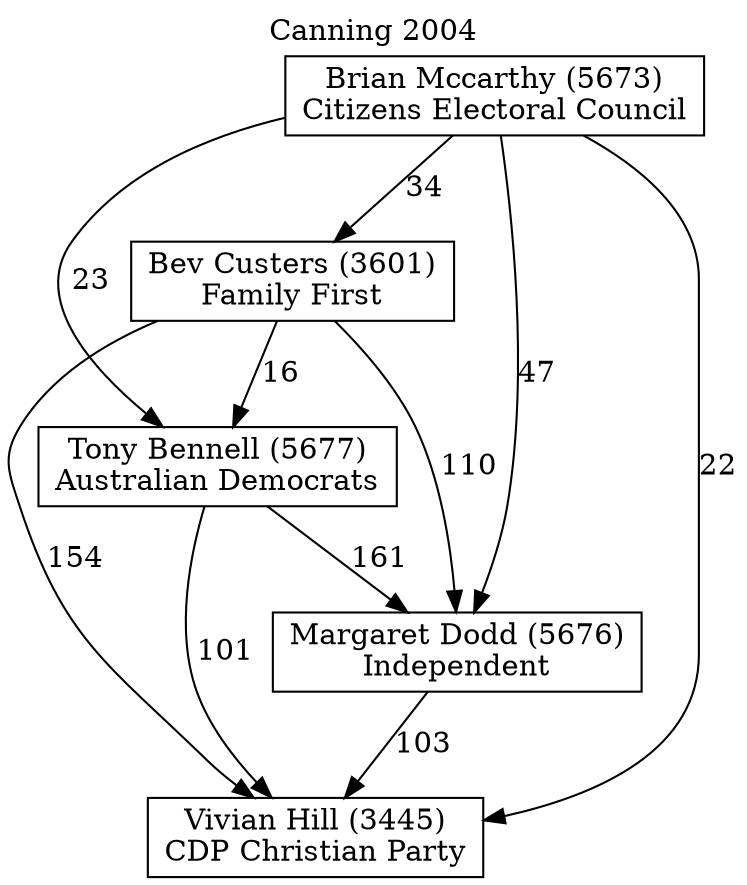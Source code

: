 // House preference flow
digraph "Vivian Hill (3445)_Canning_2004" {
	graph [label="Canning 2004" labelloc=t mclimit=10]
	node [shape=box]
	"Vivian Hill (3445)" [label="Vivian Hill (3445)
CDP Christian Party"]
	"Margaret Dodd (5676)" [label="Margaret Dodd (5676)
Independent"]
	"Tony Bennell (5677)" [label="Tony Bennell (5677)
Australian Democrats"]
	"Bev Custers (3601)" [label="Bev Custers (3601)
Family First"]
	"Brian Mccarthy (5673)" [label="Brian Mccarthy (5673)
Citizens Electoral Council"]
	"Margaret Dodd (5676)" -> "Vivian Hill (3445)" [label=103]
	"Tony Bennell (5677)" -> "Margaret Dodd (5676)" [label=161]
	"Bev Custers (3601)" -> "Tony Bennell (5677)" [label=16]
	"Brian Mccarthy (5673)" -> "Bev Custers (3601)" [label=34]
	"Tony Bennell (5677)" -> "Vivian Hill (3445)" [label=101]
	"Bev Custers (3601)" -> "Vivian Hill (3445)" [label=154]
	"Brian Mccarthy (5673)" -> "Vivian Hill (3445)" [label=22]
	"Brian Mccarthy (5673)" -> "Tony Bennell (5677)" [label=23]
	"Bev Custers (3601)" -> "Margaret Dodd (5676)" [label=110]
	"Brian Mccarthy (5673)" -> "Margaret Dodd (5676)" [label=47]
}

